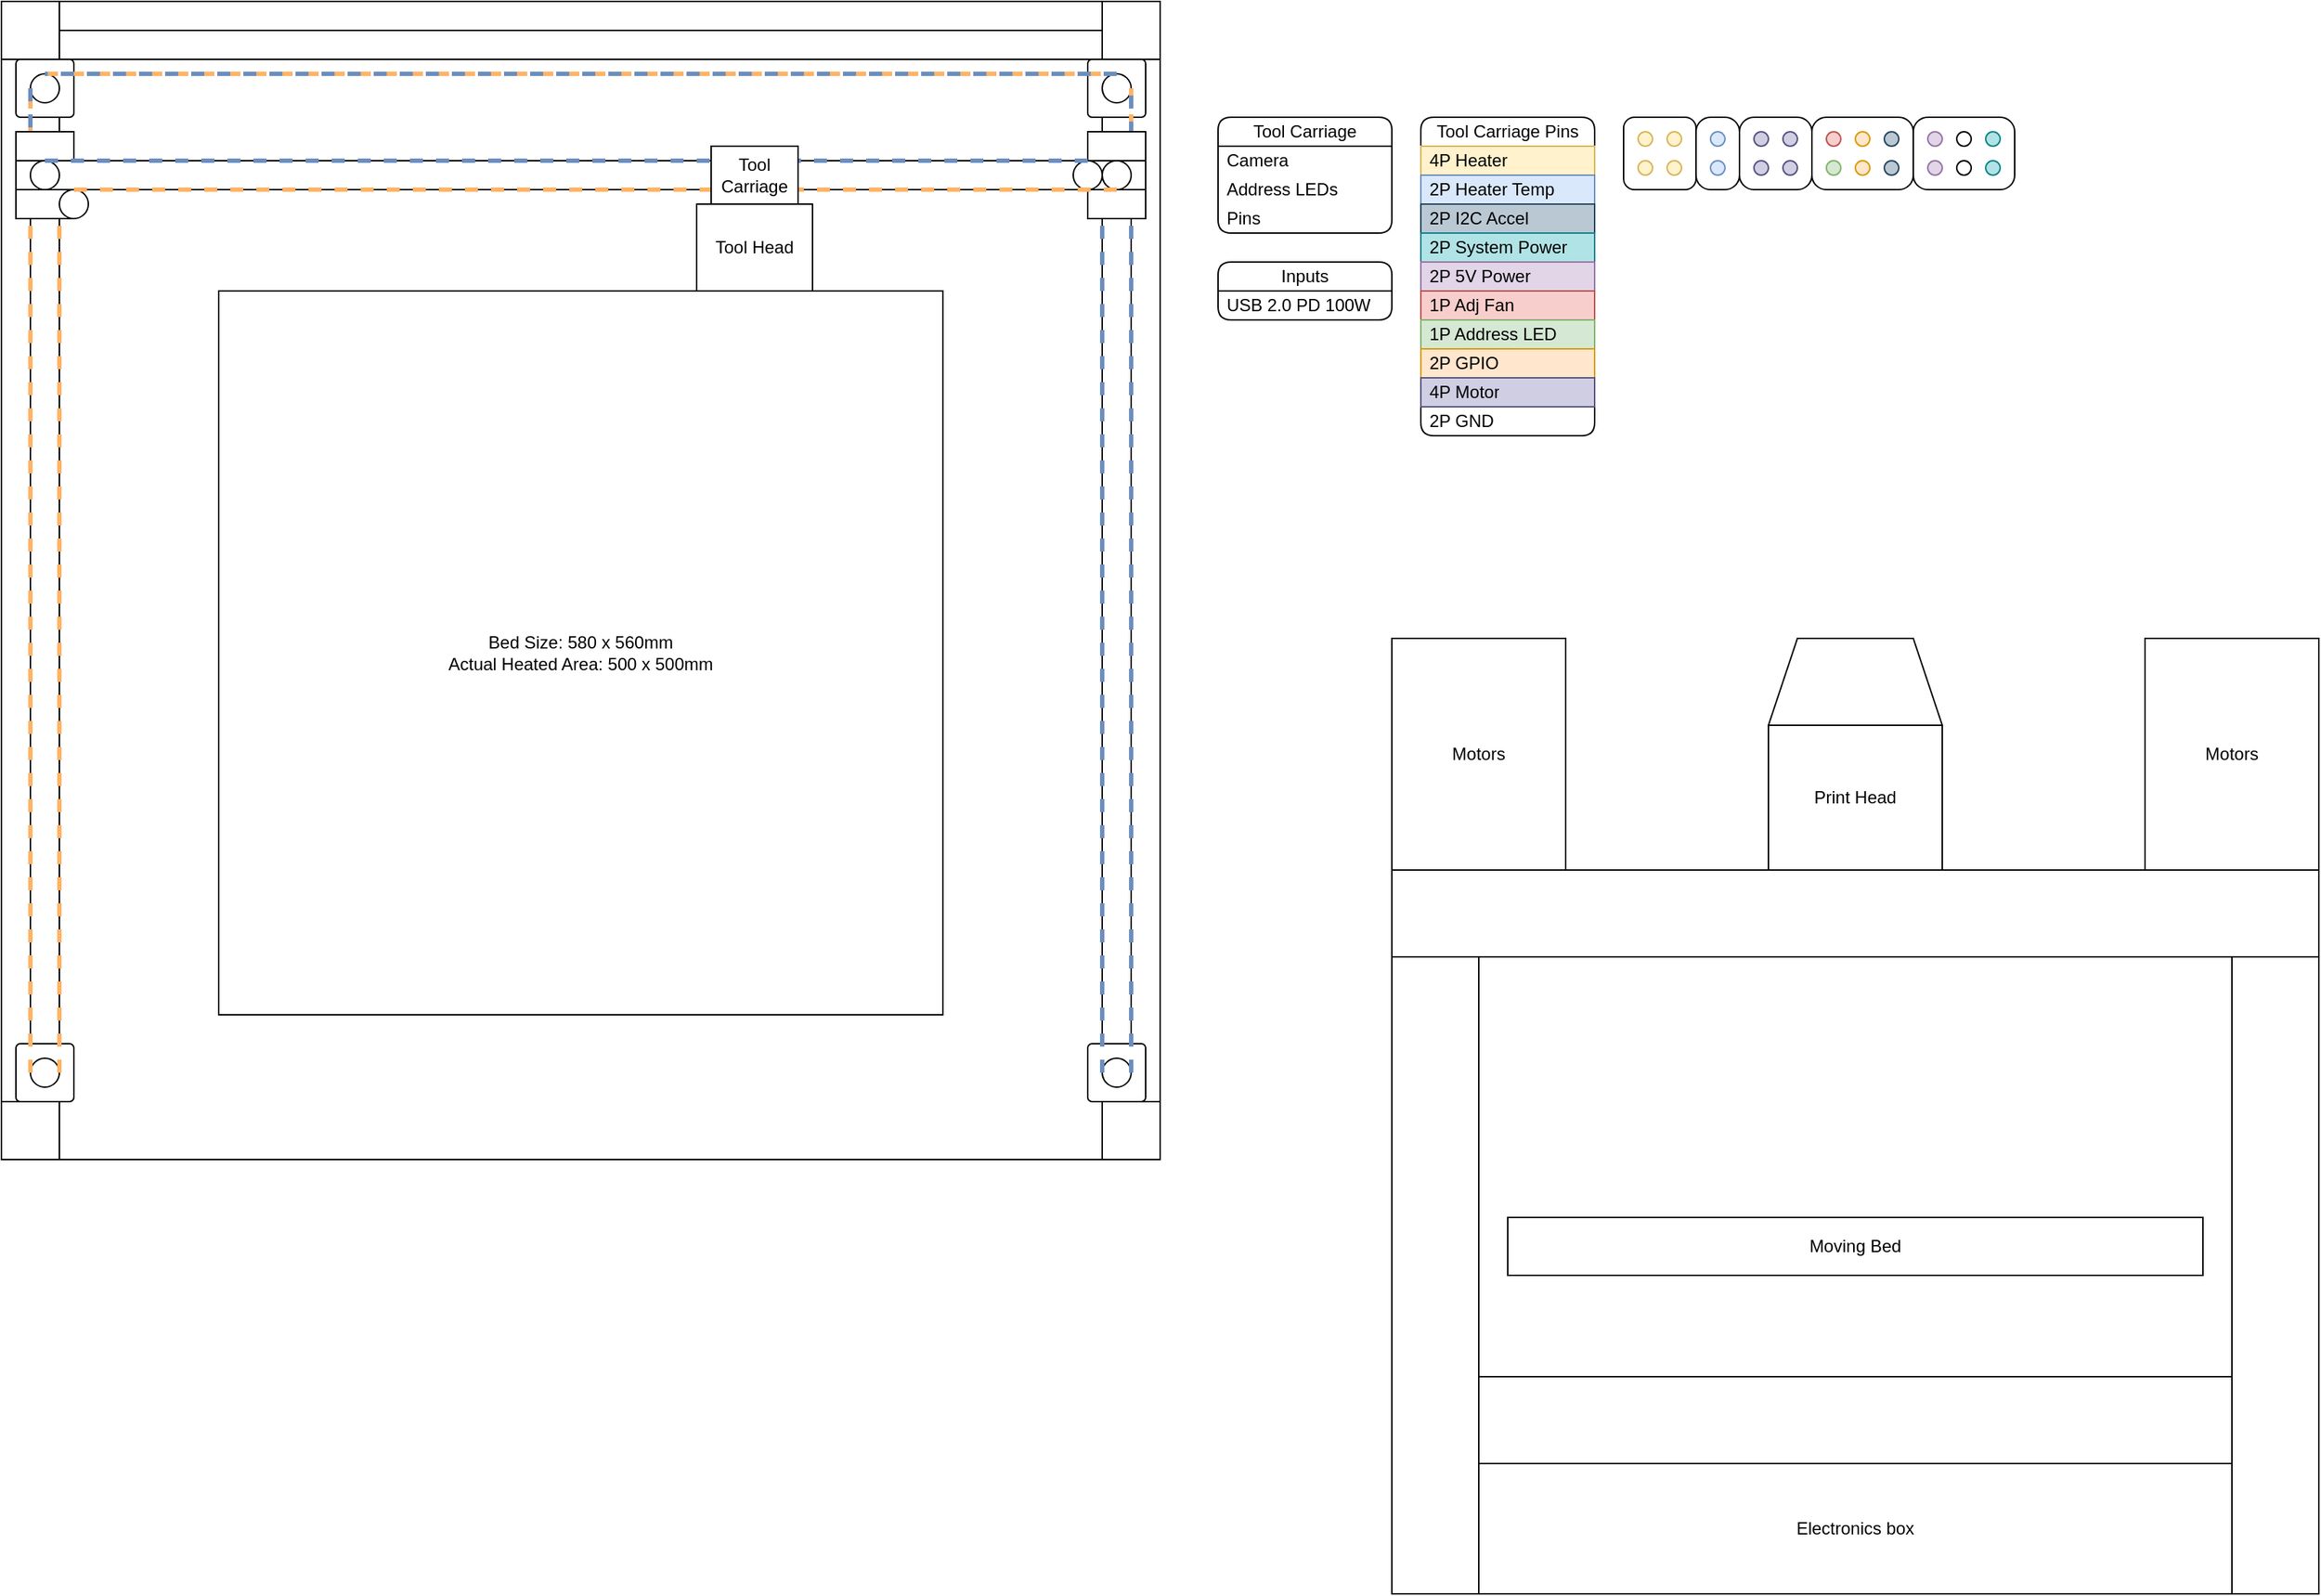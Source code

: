 <mxfile version="26.2.2">
  <diagram name="Page-1" id="1koTbxVyu0m_SG0vViTK">
    <mxGraphModel dx="1428" dy="1009" grid="1" gridSize="10" guides="1" tooltips="1" connect="1" arrows="1" fold="1" page="1" pageScale="1" pageWidth="1800" pageHeight="1200" math="0" shadow="0">
      <root>
        <mxCell id="0" />
        <mxCell id="1" parent="0" />
        <mxCell id="-09GqD7vYZgRkRjQ0-ax-1" value="Tool Carriage" style="swimlane;fontStyle=0;childLayout=stackLayout;horizontal=1;startSize=20;horizontalStack=0;resizeParent=1;resizeParentMax=0;resizeLast=0;collapsible=0;marginBottom=0;whiteSpace=wrap;html=1;rounded=1;container=1;" parent="1" vertex="1">
          <mxGeometry x="880" y="160" width="120" height="80" as="geometry" />
        </mxCell>
        <mxCell id="-09GqD7vYZgRkRjQ0-ax-2" value="Camera" style="text;strokeColor=none;fillColor=none;align=left;verticalAlign=middle;spacingLeft=4;spacingRight=4;overflow=hidden;points=[[0,0.5],[1,0.5]];portConstraint=eastwest;rotatable=0;whiteSpace=wrap;html=1;" parent="-09GqD7vYZgRkRjQ0-ax-1" vertex="1">
          <mxGeometry y="20" width="120" height="20" as="geometry" />
        </mxCell>
        <mxCell id="-09GqD7vYZgRkRjQ0-ax-3" value="Address LEDs" style="text;strokeColor=none;fillColor=none;align=left;verticalAlign=middle;spacingLeft=4;spacingRight=4;overflow=hidden;points=[[0,0.5],[1,0.5]];portConstraint=eastwest;rotatable=0;whiteSpace=wrap;html=1;" parent="-09GqD7vYZgRkRjQ0-ax-1" vertex="1">
          <mxGeometry y="40" width="120" height="20" as="geometry" />
        </mxCell>
        <mxCell id="-09GqD7vYZgRkRjQ0-ax-4" value="Pins" style="text;strokeColor=none;fillColor=none;align=left;verticalAlign=middle;spacingLeft=4;spacingRight=4;overflow=hidden;points=[[0,0.5],[1,0.5]];portConstraint=eastwest;rotatable=0;whiteSpace=wrap;html=1;" parent="-09GqD7vYZgRkRjQ0-ax-1" vertex="1">
          <mxGeometry y="60" width="120" height="20" as="geometry" />
        </mxCell>
        <mxCell id="-09GqD7vYZgRkRjQ0-ax-12" value="Tool Carriage Pins" style="swimlane;fontStyle=0;childLayout=stackLayout;horizontal=1;startSize=20;horizontalStack=0;resizeParent=1;resizeParentMax=0;resizeLast=0;collapsible=0;marginBottom=0;whiteSpace=wrap;html=1;rounded=1;container=1;" parent="1" vertex="1">
          <mxGeometry x="1020" y="160" width="120" height="220" as="geometry" />
        </mxCell>
        <mxCell id="-09GqD7vYZgRkRjQ0-ax-13" value="4P Heater" style="text;strokeColor=#d6b656;fillColor=#fff2cc;align=left;verticalAlign=middle;spacingLeft=4;spacingRight=4;overflow=hidden;points=[[0,0.5],[1,0.5]];portConstraint=eastwest;rotatable=0;whiteSpace=wrap;html=1;" parent="-09GqD7vYZgRkRjQ0-ax-12" vertex="1">
          <mxGeometry y="20" width="120" height="20" as="geometry" />
        </mxCell>
        <mxCell id="-09GqD7vYZgRkRjQ0-ax-14" value="2P Heater Temp" style="text;strokeColor=#6c8ebf;fillColor=#dae8fc;align=left;verticalAlign=middle;spacingLeft=4;spacingRight=4;overflow=hidden;points=[[0,0.5],[1,0.5]];portConstraint=eastwest;rotatable=0;whiteSpace=wrap;html=1;" parent="-09GqD7vYZgRkRjQ0-ax-12" vertex="1">
          <mxGeometry y="40" width="120" height="20" as="geometry" />
        </mxCell>
        <mxCell id="B7QFjlorRXZImNpkXBTe-34" value="2P I2C Accel" style="text;strokeColor=#23445d;fillColor=#bac8d3;align=left;verticalAlign=middle;spacingLeft=4;spacingRight=4;overflow=hidden;points=[[0,0.5],[1,0.5]];portConstraint=eastwest;rotatable=0;whiteSpace=wrap;html=1;" parent="-09GqD7vYZgRkRjQ0-ax-12" vertex="1">
          <mxGeometry y="60" width="120" height="20" as="geometry" />
        </mxCell>
        <mxCell id="-09GqD7vYZgRkRjQ0-ax-15" value="2P System Power" style="text;strokeColor=#0e8088;fillColor=#b0e3e6;align=left;verticalAlign=middle;spacingLeft=4;spacingRight=4;overflow=hidden;points=[[0,0.5],[1,0.5]];portConstraint=eastwest;rotatable=0;whiteSpace=wrap;html=1;" parent="-09GqD7vYZgRkRjQ0-ax-12" vertex="1">
          <mxGeometry y="80" width="120" height="20" as="geometry" />
        </mxCell>
        <mxCell id="-09GqD7vYZgRkRjQ0-ax-20" value="2P 5V Power" style="text;strokeColor=#9673a6;fillColor=#e1d5e7;align=left;verticalAlign=middle;spacingLeft=4;spacingRight=4;overflow=hidden;points=[[0,0.5],[1,0.5]];portConstraint=eastwest;rotatable=0;whiteSpace=wrap;html=1;" parent="-09GqD7vYZgRkRjQ0-ax-12" vertex="1">
          <mxGeometry y="100" width="120" height="20" as="geometry" />
        </mxCell>
        <mxCell id="-09GqD7vYZgRkRjQ0-ax-19" value="1P Adj Fan" style="text;strokeColor=#b85450;fillColor=#f8cecc;align=left;verticalAlign=middle;spacingLeft=4;spacingRight=4;overflow=hidden;points=[[0,0.5],[1,0.5]];portConstraint=eastwest;rotatable=0;whiteSpace=wrap;html=1;" parent="-09GqD7vYZgRkRjQ0-ax-12" vertex="1">
          <mxGeometry y="120" width="120" height="20" as="geometry" />
        </mxCell>
        <mxCell id="-09GqD7vYZgRkRjQ0-ax-21" value="1P Address LED" style="text;strokeColor=#82b366;fillColor=#d5e8d4;align=left;verticalAlign=middle;spacingLeft=4;spacingRight=4;overflow=hidden;points=[[0,0.5],[1,0.5]];portConstraint=eastwest;rotatable=0;whiteSpace=wrap;html=1;" parent="-09GqD7vYZgRkRjQ0-ax-12" vertex="1">
          <mxGeometry y="140" width="120" height="20" as="geometry" />
        </mxCell>
        <mxCell id="-09GqD7vYZgRkRjQ0-ax-18" value="2P GPIO" style="text;strokeColor=#d79b00;fillColor=#ffe6cc;align=left;verticalAlign=middle;spacingLeft=4;spacingRight=4;overflow=hidden;points=[[0,0.5],[1,0.5]];portConstraint=eastwest;rotatable=0;whiteSpace=wrap;html=1;" parent="-09GqD7vYZgRkRjQ0-ax-12" vertex="1">
          <mxGeometry y="160" width="120" height="20" as="geometry" />
        </mxCell>
        <mxCell id="B7QFjlorRXZImNpkXBTe-50" value="4P Motor" style="text;strokeColor=#56517e;fillColor=#d0cee2;align=left;verticalAlign=middle;spacingLeft=4;spacingRight=4;overflow=hidden;points=[[0,0.5],[1,0.5]];portConstraint=eastwest;rotatable=0;whiteSpace=wrap;html=1;" parent="-09GqD7vYZgRkRjQ0-ax-12" vertex="1">
          <mxGeometry y="180" width="120" height="20" as="geometry" />
        </mxCell>
        <mxCell id="B7QFjlorRXZImNpkXBTe-44" value="2P GND" style="text;align=left;verticalAlign=middle;spacingLeft=4;spacingRight=4;overflow=hidden;points=[[0,0.5],[1,0.5]];portConstraint=eastwest;rotatable=0;whiteSpace=wrap;html=1;" parent="-09GqD7vYZgRkRjQ0-ax-12" vertex="1">
          <mxGeometry y="200" width="120" height="20" as="geometry" />
        </mxCell>
        <mxCell id="-09GqD7vYZgRkRjQ0-ax-25" value="Inputs" style="swimlane;fontStyle=0;childLayout=stackLayout;horizontal=1;startSize=20;horizontalStack=0;resizeParent=1;resizeParentMax=0;resizeLast=0;collapsible=0;marginBottom=0;whiteSpace=wrap;html=1;rounded=1;container=1;" parent="1" vertex="1">
          <mxGeometry x="880" y="260" width="120" height="40" as="geometry" />
        </mxCell>
        <mxCell id="-09GqD7vYZgRkRjQ0-ax-26" value="USB 2.0 PD 100W" style="text;strokeColor=none;fillColor=none;align=left;verticalAlign=middle;spacingLeft=4;spacingRight=4;overflow=hidden;points=[[0,0.5],[1,0.5]];portConstraint=eastwest;rotatable=0;whiteSpace=wrap;html=1;" parent="-09GqD7vYZgRkRjQ0-ax-25" vertex="1">
          <mxGeometry y="20" width="120" height="20" as="geometry" />
        </mxCell>
        <mxCell id="B7QFjlorRXZImNpkXBTe-55" value="" style="rounded=1;whiteSpace=wrap;html=1;fontFamily=Helvetica;fontSize=11;fontColor=default;labelBackgroundColor=default;absoluteArcSize=1;container=1;dropTarget=1;collapsible=0;recursiveResize=0;" parent="1" vertex="1">
          <mxGeometry x="1240" y="160" width="50" height="50" as="geometry" />
        </mxCell>
        <mxCell id="B7QFjlorRXZImNpkXBTe-51" value="" style="ellipse;whiteSpace=wrap;html=1;aspect=fixed;fillColor=#d0cee2;strokeColor=#56517e;" parent="B7QFjlorRXZImNpkXBTe-55" vertex="1">
          <mxGeometry x="30" y="10" width="10" height="10" as="geometry" />
        </mxCell>
        <mxCell id="B7QFjlorRXZImNpkXBTe-52" value="" style="ellipse;whiteSpace=wrap;html=1;aspect=fixed;fillColor=#d0cee2;strokeColor=#56517e;" parent="B7QFjlorRXZImNpkXBTe-55" vertex="1">
          <mxGeometry x="30" y="30" width="10" height="10" as="geometry" />
        </mxCell>
        <mxCell id="B7QFjlorRXZImNpkXBTe-53" value="" style="ellipse;whiteSpace=wrap;html=1;aspect=fixed;fillColor=#d0cee2;strokeColor=#56517e;" parent="B7QFjlorRXZImNpkXBTe-55" vertex="1">
          <mxGeometry x="10" y="10" width="10" height="10" as="geometry" />
        </mxCell>
        <mxCell id="B7QFjlorRXZImNpkXBTe-54" value="" style="ellipse;whiteSpace=wrap;html=1;aspect=fixed;fillColor=#d0cee2;strokeColor=#56517e;" parent="B7QFjlorRXZImNpkXBTe-55" vertex="1">
          <mxGeometry x="10" y="30" width="10" height="10" as="geometry" />
        </mxCell>
        <mxCell id="B7QFjlorRXZImNpkXBTe-56" value="" style="rounded=1;whiteSpace=wrap;html=1;" parent="1" vertex="1">
          <mxGeometry x="1160" y="160" width="50" height="50" as="geometry" />
        </mxCell>
        <mxCell id="B7QFjlorRXZImNpkXBTe-40" value="" style="ellipse;whiteSpace=wrap;html=1;aspect=fixed;fillColor=#fff2cc;strokeColor=#d6b656;" parent="1" vertex="1">
          <mxGeometry x="1190" y="170" width="10" height="10" as="geometry" />
        </mxCell>
        <mxCell id="B7QFjlorRXZImNpkXBTe-41" value="" style="ellipse;whiteSpace=wrap;html=1;aspect=fixed;fillColor=#fff2cc;strokeColor=#d6b656;" parent="1" vertex="1">
          <mxGeometry x="1190" y="190" width="10" height="10" as="geometry" />
        </mxCell>
        <mxCell id="B7QFjlorRXZImNpkXBTe-42" value="" style="ellipse;whiteSpace=wrap;html=1;aspect=fixed;fillColor=#fff2cc;strokeColor=#d6b656;" parent="1" vertex="1">
          <mxGeometry x="1170" y="170" width="10" height="10" as="geometry" />
        </mxCell>
        <mxCell id="B7QFjlorRXZImNpkXBTe-43" value="" style="ellipse;whiteSpace=wrap;html=1;aspect=fixed;fillColor=#fff2cc;strokeColor=#d6b656;" parent="1" vertex="1">
          <mxGeometry x="1170" y="190" width="10" height="10" as="geometry" />
        </mxCell>
        <mxCell id="B7QFjlorRXZImNpkXBTe-57" value="" style="rounded=1;whiteSpace=wrap;html=1;fontFamily=Helvetica;fontSize=11;fontColor=default;labelBackgroundColor=default;absoluteArcSize=1;container=1;dropTarget=1;collapsible=0;recursiveResize=0;" parent="1" vertex="1">
          <mxGeometry x="1210" y="160" width="30" height="50" as="geometry" />
        </mxCell>
        <mxCell id="B7QFjlorRXZImNpkXBTe-22" value="" style="ellipse;whiteSpace=wrap;html=1;aspect=fixed;fillColor=#dae8fc;strokeColor=#6c8ebf;" parent="B7QFjlorRXZImNpkXBTe-57" vertex="1">
          <mxGeometry x="10" y="10" width="10" height="10" as="geometry" />
        </mxCell>
        <mxCell id="B7QFjlorRXZImNpkXBTe-46" value="" style="ellipse;whiteSpace=wrap;html=1;aspect=fixed;fillColor=#dae8fc;strokeColor=#6c8ebf;" parent="B7QFjlorRXZImNpkXBTe-57" vertex="1">
          <mxGeometry x="10" y="30" width="10" height="10" as="geometry" />
        </mxCell>
        <mxCell id="B7QFjlorRXZImNpkXBTe-58" value="" style="rounded=1;whiteSpace=wrap;html=1;fontFamily=Helvetica;fontSize=11;fontColor=default;labelBackgroundColor=default;absoluteArcSize=1;container=1;dropTarget=1;collapsible=0;recursiveResize=0;" parent="1" vertex="1">
          <mxGeometry x="1290" y="160" width="70" height="50" as="geometry" />
        </mxCell>
        <mxCell id="B7QFjlorRXZImNpkXBTe-59" value="" style="ellipse;whiteSpace=wrap;html=1;aspect=fixed;fillColor=#ffe6cc;strokeColor=#d79b00;" parent="B7QFjlorRXZImNpkXBTe-58" vertex="1">
          <mxGeometry x="30" y="10" width="10" height="10" as="geometry" />
        </mxCell>
        <mxCell id="B7QFjlorRXZImNpkXBTe-60" value="" style="ellipse;whiteSpace=wrap;html=1;aspect=fixed;fillColor=#ffe6cc;strokeColor=#d79b00;" parent="B7QFjlorRXZImNpkXBTe-58" vertex="1">
          <mxGeometry x="30" y="30" width="10" height="10" as="geometry" />
        </mxCell>
        <mxCell id="B7QFjlorRXZImNpkXBTe-61" value="" style="ellipse;whiteSpace=wrap;html=1;aspect=fixed;fillColor=#f8cecc;strokeColor=#b85450;" parent="B7QFjlorRXZImNpkXBTe-58" vertex="1">
          <mxGeometry x="10" y="10" width="10" height="10" as="geometry" />
        </mxCell>
        <mxCell id="B7QFjlorRXZImNpkXBTe-62" value="" style="ellipse;whiteSpace=wrap;html=1;aspect=fixed;fillColor=#d5e8d4;strokeColor=#82b366;" parent="B7QFjlorRXZImNpkXBTe-58" vertex="1">
          <mxGeometry x="10" y="30" width="10" height="10" as="geometry" />
        </mxCell>
        <mxCell id="B7QFjlorRXZImNpkXBTe-63" value="" style="ellipse;whiteSpace=wrap;html=1;aspect=fixed;fillColor=#bac8d3;strokeColor=#23445d;" parent="B7QFjlorRXZImNpkXBTe-58" vertex="1">
          <mxGeometry x="50" y="10" width="10" height="10" as="geometry" />
        </mxCell>
        <mxCell id="B7QFjlorRXZImNpkXBTe-64" value="" style="ellipse;whiteSpace=wrap;html=1;aspect=fixed;fillColor=#bac8d3;strokeColor=#23445d;" parent="B7QFjlorRXZImNpkXBTe-58" vertex="1">
          <mxGeometry x="50" y="30" width="10" height="10" as="geometry" />
        </mxCell>
        <mxCell id="B7QFjlorRXZImNpkXBTe-70" value="" style="rounded=1;whiteSpace=wrap;html=1;fontFamily=Helvetica;fontSize=11;fontColor=default;labelBackgroundColor=default;absoluteArcSize=1;container=1;dropTarget=1;collapsible=0;recursiveResize=0;" parent="1" vertex="1">
          <mxGeometry x="1360" y="160" width="70" height="50" as="geometry" />
        </mxCell>
        <mxCell id="B7QFjlorRXZImNpkXBTe-71" value="" style="ellipse;whiteSpace=wrap;html=1;aspect=fixed;" parent="B7QFjlorRXZImNpkXBTe-70" vertex="1">
          <mxGeometry x="30" y="10" width="10" height="10" as="geometry" />
        </mxCell>
        <mxCell id="B7QFjlorRXZImNpkXBTe-72" value="" style="ellipse;whiteSpace=wrap;html=1;aspect=fixed;" parent="B7QFjlorRXZImNpkXBTe-70" vertex="1">
          <mxGeometry x="30" y="30" width="10" height="10" as="geometry" />
        </mxCell>
        <mxCell id="B7QFjlorRXZImNpkXBTe-73" value="" style="ellipse;whiteSpace=wrap;html=1;aspect=fixed;fillColor=#e1d5e7;strokeColor=#9673a6;" parent="B7QFjlorRXZImNpkXBTe-70" vertex="1">
          <mxGeometry x="10" y="10" width="10" height="10" as="geometry" />
        </mxCell>
        <mxCell id="B7QFjlorRXZImNpkXBTe-74" value="" style="ellipse;whiteSpace=wrap;html=1;aspect=fixed;fillColor=#e1d5e7;strokeColor=#9673a6;" parent="B7QFjlorRXZImNpkXBTe-70" vertex="1">
          <mxGeometry x="10" y="30" width="10" height="10" as="geometry" />
        </mxCell>
        <mxCell id="B7QFjlorRXZImNpkXBTe-75" value="" style="ellipse;whiteSpace=wrap;html=1;aspect=fixed;fillColor=#b0e3e6;strokeColor=#0e8088;" parent="B7QFjlorRXZImNpkXBTe-70" vertex="1">
          <mxGeometry x="50" y="10" width="10" height="10" as="geometry" />
        </mxCell>
        <mxCell id="B7QFjlorRXZImNpkXBTe-76" value="" style="ellipse;whiteSpace=wrap;html=1;aspect=fixed;fillColor=#b0e3e6;strokeColor=#0e8088;" parent="B7QFjlorRXZImNpkXBTe-70" vertex="1">
          <mxGeometry x="50" y="30" width="10" height="10" as="geometry" />
        </mxCell>
        <mxCell id="UdTMku777LsirgwFu7B1-1" value="Motors" style="rounded=0;whiteSpace=wrap;html=1;" parent="1" vertex="1">
          <mxGeometry x="1000" y="520" width="120" height="160" as="geometry" />
        </mxCell>
        <mxCell id="UdTMku777LsirgwFu7B1-2" value="Motors" style="rounded=0;whiteSpace=wrap;html=1;" parent="1" vertex="1">
          <mxGeometry x="1520" y="520" width="120" height="160" as="geometry" />
        </mxCell>
        <mxCell id="UdTMku777LsirgwFu7B1-3" value="" style="rounded=0;whiteSpace=wrap;html=1;" parent="1" vertex="1">
          <mxGeometry x="1000" y="680" width="640" height="60" as="geometry" />
        </mxCell>
        <mxCell id="UdTMku777LsirgwFu7B1-4" value="Print Head" style="rounded=0;whiteSpace=wrap;html=1;" parent="1" vertex="1">
          <mxGeometry x="1260" y="580" width="120" height="100" as="geometry" />
        </mxCell>
        <mxCell id="UdTMku777LsirgwFu7B1-6" value="" style="shape=trapezoid;perimeter=trapezoidPerimeter;whiteSpace=wrap;html=1;fixedSize=1;" parent="1" vertex="1">
          <mxGeometry x="1260" y="520" width="120" height="60" as="geometry" />
        </mxCell>
        <mxCell id="UdTMku777LsirgwFu7B1-7" value="" style="rounded=0;whiteSpace=wrap;html=1;" parent="1" vertex="1">
          <mxGeometry x="1000" y="740" width="60" height="440" as="geometry" />
        </mxCell>
        <mxCell id="UdTMku777LsirgwFu7B1-8" value="" style="rounded=0;whiteSpace=wrap;html=1;" parent="1" vertex="1">
          <mxGeometry x="1580" y="740" width="60" height="440" as="geometry" />
        </mxCell>
        <mxCell id="UdTMku777LsirgwFu7B1-9" value="" style="rounded=0;whiteSpace=wrap;html=1;" parent="1" vertex="1">
          <mxGeometry x="1060" y="1030" width="520" height="60" as="geometry" />
        </mxCell>
        <mxCell id="UdTMku777LsirgwFu7B1-10" value="Electronics box" style="rounded=0;whiteSpace=wrap;html=1;" parent="1" vertex="1">
          <mxGeometry x="1060" y="1090" width="520" height="90" as="geometry" />
        </mxCell>
        <mxCell id="UdTMku777LsirgwFu7B1-11" value="Moving Bed" style="rounded=0;whiteSpace=wrap;html=1;" parent="1" vertex="1">
          <mxGeometry x="1080" y="920" width="480" height="40" as="geometry" />
        </mxCell>
        <mxCell id="tqBjogt0iOUtp1MA-j1x-54" value="" style="rounded=0;whiteSpace=wrap;html=1;fontFamily=Helvetica;fontSize=11;fontColor=default;labelBackgroundColor=default;absoluteArcSize=1;container=1;dropTarget=1;collapsible=0;recursiveResize=0;" parent="1" vertex="1">
          <mxGeometry x="40" y="80" width="800" height="800" as="geometry" />
        </mxCell>
        <mxCell id="tqBjogt0iOUtp1MA-j1x-2" value="" style="rounded=0;whiteSpace=wrap;html=1;" parent="tqBjogt0iOUtp1MA-j1x-54" vertex="1">
          <mxGeometry width="40" height="40" as="geometry" />
        </mxCell>
        <mxCell id="tqBjogt0iOUtp1MA-j1x-3" value="" style="rounded=0;whiteSpace=wrap;html=1;" parent="tqBjogt0iOUtp1MA-j1x-54" vertex="1">
          <mxGeometry x="760" width="40" height="40" as="geometry" />
        </mxCell>
        <mxCell id="tqBjogt0iOUtp1MA-j1x-4" value="" style="rounded=0;whiteSpace=wrap;html=1;" parent="tqBjogt0iOUtp1MA-j1x-54" vertex="1">
          <mxGeometry x="760" y="760" width="40" height="40" as="geometry" />
        </mxCell>
        <mxCell id="tqBjogt0iOUtp1MA-j1x-5" value="" style="rounded=0;whiteSpace=wrap;html=1;" parent="tqBjogt0iOUtp1MA-j1x-54" vertex="1">
          <mxGeometry y="760" width="40" height="40" as="geometry" />
        </mxCell>
        <mxCell id="tqBjogt0iOUtp1MA-j1x-6" value="" style="rounded=0;whiteSpace=wrap;html=1;" parent="tqBjogt0iOUtp1MA-j1x-54" vertex="1">
          <mxGeometry x="20" y="40" width="20" height="720" as="geometry" />
        </mxCell>
        <mxCell id="tqBjogt0iOUtp1MA-j1x-7" value="" style="rounded=0;whiteSpace=wrap;html=1;" parent="tqBjogt0iOUtp1MA-j1x-54" vertex="1">
          <mxGeometry x="760" y="40" width="20" height="720" as="geometry" />
        </mxCell>
        <mxCell id="tqBjogt0iOUtp1MA-j1x-8" value="" style="rounded=0;whiteSpace=wrap;html=1;" parent="tqBjogt0iOUtp1MA-j1x-54" vertex="1">
          <mxGeometry x="40" y="20" width="720" height="20" as="geometry" />
        </mxCell>
        <mxCell id="tqBjogt0iOUtp1MA-j1x-20" value="" style="rounded=1;whiteSpace=wrap;html=1;fontFamily=Helvetica;fontSize=11;fontColor=default;labelBackgroundColor=default;absoluteArcSize=1;container=1;dropTarget=1;collapsible=0;recursiveResize=0;arcSize=6;" parent="tqBjogt0iOUtp1MA-j1x-54" vertex="1">
          <mxGeometry x="10" y="40" width="40" height="40" as="geometry" />
        </mxCell>
        <mxCell id="tqBjogt0iOUtp1MA-j1x-24" value="" style="ellipse;whiteSpace=wrap;html=1;aspect=fixed;" parent="tqBjogt0iOUtp1MA-j1x-20" vertex="1">
          <mxGeometry x="10" y="10" width="20" height="20" as="geometry" />
        </mxCell>
        <mxCell id="tqBjogt0iOUtp1MA-j1x-25" value="" style="rounded=1;whiteSpace=wrap;html=1;fontFamily=Helvetica;fontSize=11;fontColor=default;labelBackgroundColor=default;absoluteArcSize=1;container=1;dropTarget=1;collapsible=0;recursiveResize=0;arcSize=6;" parent="tqBjogt0iOUtp1MA-j1x-54" vertex="1">
          <mxGeometry x="10" y="720" width="40" height="40" as="geometry" />
        </mxCell>
        <mxCell id="tqBjogt0iOUtp1MA-j1x-26" value="" style="ellipse;whiteSpace=wrap;html=1;aspect=fixed;" parent="tqBjogt0iOUtp1MA-j1x-25" vertex="1">
          <mxGeometry x="10" y="10" width="20" height="20" as="geometry" />
        </mxCell>
        <mxCell id="tqBjogt0iOUtp1MA-j1x-27" value="" style="rounded=1;whiteSpace=wrap;html=1;fontFamily=Helvetica;fontSize=11;fontColor=default;labelBackgroundColor=default;absoluteArcSize=1;container=1;dropTarget=1;collapsible=0;recursiveResize=0;arcSize=6;" parent="tqBjogt0iOUtp1MA-j1x-54" vertex="1">
          <mxGeometry x="750" y="720" width="40" height="40" as="geometry" />
        </mxCell>
        <mxCell id="tqBjogt0iOUtp1MA-j1x-28" value="" style="ellipse;whiteSpace=wrap;html=1;aspect=fixed;" parent="tqBjogt0iOUtp1MA-j1x-27" vertex="1">
          <mxGeometry x="10" y="10" width="20" height="20" as="geometry" />
        </mxCell>
        <mxCell id="tqBjogt0iOUtp1MA-j1x-29" value="" style="rounded=1;whiteSpace=wrap;html=1;fontFamily=Helvetica;fontSize=11;fontColor=default;labelBackgroundColor=default;absoluteArcSize=1;container=1;dropTarget=1;collapsible=0;recursiveResize=0;arcSize=6;" parent="tqBjogt0iOUtp1MA-j1x-54" vertex="1">
          <mxGeometry x="750" y="40" width="40" height="40" as="geometry" />
        </mxCell>
        <mxCell id="tqBjogt0iOUtp1MA-j1x-30" value="" style="ellipse;whiteSpace=wrap;html=1;aspect=fixed;" parent="tqBjogt0iOUtp1MA-j1x-29" vertex="1">
          <mxGeometry x="10" y="10" width="20" height="20" as="geometry" />
        </mxCell>
        <mxCell id="tqBjogt0iOUtp1MA-j1x-31" style="rounded=0;orthogonalLoop=1;jettySize=auto;html=1;exitX=0;exitY=0.5;exitDx=0;exitDy=0;entryX=0;entryY=0.5;entryDx=0;entryDy=0;endArrow=none;startFill=0;strokeWidth=3;strokeColor=#FFB366;dashed=1;" parent="tqBjogt0iOUtp1MA-j1x-54" source="tqBjogt0iOUtp1MA-j1x-26" target="tqBjogt0iOUtp1MA-j1x-24" edge="1">
          <mxGeometry relative="1" as="geometry" />
        </mxCell>
        <mxCell id="tqBjogt0iOUtp1MA-j1x-35" style="edgeStyle=none;shape=connector;rounded=0;orthogonalLoop=1;jettySize=auto;html=1;exitX=1;exitY=0.5;exitDx=0;exitDy=0;entryX=0;entryY=0.5;entryDx=0;entryDy=0;strokeColor=#FFB366;strokeWidth=3;align=center;verticalAlign=middle;fontFamily=Helvetica;fontSize=11;fontColor=default;labelBackgroundColor=default;startFill=0;endArrow=none;dashed=1;" parent="tqBjogt0iOUtp1MA-j1x-54" source="tqBjogt0iOUtp1MA-j1x-26" target="tqBjogt0iOUtp1MA-j1x-17" edge="1">
          <mxGeometry relative="1" as="geometry" />
        </mxCell>
        <mxCell id="tqBjogt0iOUtp1MA-j1x-43" style="edgeStyle=none;shape=connector;rounded=0;orthogonalLoop=1;jettySize=auto;html=1;exitX=0.5;exitY=0;exitDx=0;exitDy=0;entryX=0.5;entryY=0;entryDx=0;entryDy=0;dashed=1;strokeColor=#FFB366;strokeWidth=3;align=center;verticalAlign=middle;fontFamily=Helvetica;fontSize=11;fontColor=default;labelBackgroundColor=default;startFill=0;endArrow=none;" parent="tqBjogt0iOUtp1MA-j1x-54" source="tqBjogt0iOUtp1MA-j1x-24" target="tqBjogt0iOUtp1MA-j1x-30" edge="1">
          <mxGeometry relative="1" as="geometry" />
        </mxCell>
        <mxCell id="tqBjogt0iOUtp1MA-j1x-44" style="edgeStyle=none;shape=connector;rounded=0;orthogonalLoop=1;jettySize=auto;html=1;exitX=1;exitY=0.5;exitDx=0;exitDy=0;dashed=1;strokeColor=#FFB366;strokeWidth=3;align=center;verticalAlign=middle;fontFamily=Helvetica;fontSize=11;fontColor=default;labelBackgroundColor=default;startFill=0;endArrow=none;entryX=1;entryY=0.5;entryDx=0;entryDy=0;" parent="tqBjogt0iOUtp1MA-j1x-54" source="tqBjogt0iOUtp1MA-j1x-30" target="tqBjogt0iOUtp1MA-j1x-19" edge="1">
          <mxGeometry relative="1" as="geometry">
            <mxPoint x="900" y="290" as="targetPoint" />
          </mxGeometry>
        </mxCell>
        <mxCell id="tqBjogt0iOUtp1MA-j1x-47" style="edgeStyle=none;shape=connector;rounded=0;orthogonalLoop=1;jettySize=auto;html=1;exitX=0;exitY=0.5;exitDx=0;exitDy=0;entryX=1;entryY=0.5;entryDx=0;entryDy=0;dashed=1;strokeColor=#6c8ebf;strokeWidth=3;align=center;verticalAlign=middle;fontFamily=Helvetica;fontSize=11;fontColor=default;labelBackgroundColor=default;startFill=0;endArrow=none;fillColor=#dae8fc;" parent="tqBjogt0iOUtp1MA-j1x-54" source="tqBjogt0iOUtp1MA-j1x-28" target="tqBjogt0iOUtp1MA-j1x-18" edge="1">
          <mxGeometry relative="1" as="geometry" />
        </mxCell>
        <mxCell id="tqBjogt0iOUtp1MA-j1x-49" style="edgeStyle=none;shape=connector;rounded=0;orthogonalLoop=1;jettySize=auto;html=1;exitX=1;exitY=0.5;exitDx=0;exitDy=0;entryX=1;entryY=0.5;entryDx=0;entryDy=0;dashed=1;strokeColor=#6c8ebf;strokeWidth=3;align=center;verticalAlign=middle;fontFamily=Helvetica;fontSize=11;fontColor=default;labelBackgroundColor=default;startFill=0;endArrow=none;fillColor=#dae8fc;" parent="tqBjogt0iOUtp1MA-j1x-54" source="tqBjogt0iOUtp1MA-j1x-28" target="tqBjogt0iOUtp1MA-j1x-30" edge="1">
          <mxGeometry relative="1" as="geometry" />
        </mxCell>
        <mxCell id="tqBjogt0iOUtp1MA-j1x-50" style="edgeStyle=none;shape=connector;rounded=0;orthogonalLoop=1;jettySize=auto;html=1;exitX=0.5;exitY=0;exitDx=0;exitDy=0;entryX=0.5;entryY=0;entryDx=0;entryDy=0;dashed=1;strokeColor=#6c8ebf;strokeWidth=3;align=center;verticalAlign=middle;fontFamily=Helvetica;fontSize=11;fontColor=default;labelBackgroundColor=default;startFill=0;endArrow=none;fillColor=#dae8fc;" parent="tqBjogt0iOUtp1MA-j1x-54" source="tqBjogt0iOUtp1MA-j1x-30" target="tqBjogt0iOUtp1MA-j1x-24" edge="1">
          <mxGeometry relative="1" as="geometry" />
        </mxCell>
        <mxCell id="tqBjogt0iOUtp1MA-j1x-51" style="edgeStyle=none;shape=connector;rounded=0;orthogonalLoop=1;jettySize=auto;html=1;exitX=0;exitY=0.5;exitDx=0;exitDy=0;dashed=1;strokeColor=#6c8ebf;strokeWidth=3;align=center;verticalAlign=middle;fontFamily=Helvetica;fontSize=11;fontColor=default;labelBackgroundColor=default;startFill=0;endArrow=none;fillColor=#dae8fc;entryX=0;entryY=0.5;entryDx=0;entryDy=0;" parent="tqBjogt0iOUtp1MA-j1x-54" source="tqBjogt0iOUtp1MA-j1x-24" target="tqBjogt0iOUtp1MA-j1x-16" edge="1">
          <mxGeometry relative="1" as="geometry">
            <mxPoint x="-20" y="350" as="targetPoint" />
          </mxGeometry>
        </mxCell>
        <mxCell id="tqBjogt0iOUtp1MA-j1x-53" value="" style="group;recursiveResize=0;" parent="tqBjogt0iOUtp1MA-j1x-54" vertex="1" connectable="0">
          <mxGeometry x="10" y="90" width="780" height="110" as="geometry" />
        </mxCell>
        <mxCell id="tqBjogt0iOUtp1MA-j1x-9" value="" style="rounded=0;whiteSpace=wrap;html=1;" parent="tqBjogt0iOUtp1MA-j1x-53" vertex="1">
          <mxGeometry width="40" height="60" as="geometry" />
        </mxCell>
        <mxCell id="tqBjogt0iOUtp1MA-j1x-11" value="" style="rounded=0;whiteSpace=wrap;html=1;" parent="tqBjogt0iOUtp1MA-j1x-53" vertex="1">
          <mxGeometry x="740" width="40" height="60" as="geometry" />
        </mxCell>
        <mxCell id="tqBjogt0iOUtp1MA-j1x-12" value="" style="rounded=0;whiteSpace=wrap;html=1;" parent="tqBjogt0iOUtp1MA-j1x-53" vertex="1">
          <mxGeometry y="20" width="780" height="20" as="geometry" />
        </mxCell>
        <mxCell id="tqBjogt0iOUtp1MA-j1x-16" value="" style="ellipse;whiteSpace=wrap;html=1;aspect=fixed;" parent="tqBjogt0iOUtp1MA-j1x-53" vertex="1">
          <mxGeometry x="10" y="20" width="20" height="20" as="geometry" />
        </mxCell>
        <mxCell id="tqBjogt0iOUtp1MA-j1x-17" value="" style="ellipse;whiteSpace=wrap;html=1;aspect=fixed;" parent="tqBjogt0iOUtp1MA-j1x-53" vertex="1">
          <mxGeometry x="30" y="40" width="20" height="20" as="geometry" />
        </mxCell>
        <mxCell id="tqBjogt0iOUtp1MA-j1x-18" value="" style="ellipse;whiteSpace=wrap;html=1;aspect=fixed;" parent="tqBjogt0iOUtp1MA-j1x-53" vertex="1">
          <mxGeometry x="730" y="20" width="20" height="20" as="geometry" />
        </mxCell>
        <mxCell id="tqBjogt0iOUtp1MA-j1x-19" value="" style="ellipse;whiteSpace=wrap;html=1;aspect=fixed;" parent="tqBjogt0iOUtp1MA-j1x-53" vertex="1">
          <mxGeometry x="750" y="20" width="20" height="20" as="geometry" />
        </mxCell>
        <mxCell id="tqBjogt0iOUtp1MA-j1x-45" style="edgeStyle=none;shape=connector;rounded=0;orthogonalLoop=1;jettySize=auto;html=1;exitX=0.5;exitY=1;exitDx=0;exitDy=0;entryX=1;entryY=0.75;entryDx=0;entryDy=0;dashed=1;strokeColor=#FFB366;strokeWidth=3;align=center;verticalAlign=middle;fontFamily=Helvetica;fontSize=11;fontColor=default;labelBackgroundColor=default;startFill=0;endArrow=none;" parent="tqBjogt0iOUtp1MA-j1x-53" source="tqBjogt0iOUtp1MA-j1x-19" target="tqBjogt0iOUtp1MA-j1x-14" edge="1">
          <mxGeometry relative="1" as="geometry" />
        </mxCell>
        <mxCell id="tqBjogt0iOUtp1MA-j1x-48" style="edgeStyle=none;shape=connector;rounded=0;orthogonalLoop=1;jettySize=auto;html=1;exitX=0.5;exitY=0;exitDx=0;exitDy=0;entryX=1;entryY=0.25;entryDx=0;entryDy=0;dashed=1;strokeColor=#6c8ebf;strokeWidth=3;align=center;verticalAlign=middle;fontFamily=Helvetica;fontSize=11;fontColor=default;labelBackgroundColor=default;startFill=0;endArrow=none;fillColor=#dae8fc;" parent="tqBjogt0iOUtp1MA-j1x-53" source="tqBjogt0iOUtp1MA-j1x-18" target="tqBjogt0iOUtp1MA-j1x-14" edge="1">
          <mxGeometry relative="1" as="geometry" />
        </mxCell>
        <mxCell id="tqBjogt0iOUtp1MA-j1x-38" style="edgeStyle=none;shape=connector;rounded=0;orthogonalLoop=1;jettySize=auto;html=1;exitX=0.5;exitY=0;exitDx=0;exitDy=0;entryX=0;entryY=0.75;entryDx=0;entryDy=0;strokeColor=#FFB366;strokeWidth=3;align=center;verticalAlign=middle;fontFamily=Helvetica;fontSize=11;fontColor=default;labelBackgroundColor=default;startFill=0;endArrow=none;dashed=1;" parent="tqBjogt0iOUtp1MA-j1x-53" source="tqBjogt0iOUtp1MA-j1x-17" target="tqBjogt0iOUtp1MA-j1x-14" edge="1">
          <mxGeometry relative="1" as="geometry" />
        </mxCell>
        <mxCell id="tqBjogt0iOUtp1MA-j1x-52" style="edgeStyle=none;shape=connector;rounded=0;orthogonalLoop=1;jettySize=auto;html=1;exitX=0.5;exitY=0;exitDx=0;exitDy=0;entryX=0;entryY=0.25;entryDx=0;entryDy=0;dashed=1;strokeColor=#6c8ebf;strokeWidth=3;align=center;verticalAlign=middle;fontFamily=Helvetica;fontSize=11;fontColor=default;labelBackgroundColor=default;startFill=0;endArrow=none;fillColor=#dae8fc;" parent="tqBjogt0iOUtp1MA-j1x-53" source="tqBjogt0iOUtp1MA-j1x-16" target="tqBjogt0iOUtp1MA-j1x-14" edge="1">
          <mxGeometry relative="1" as="geometry" />
        </mxCell>
        <mxCell id="iKL3acUNgVN4E1kFw8Ze-16" value="" style="rounded=0;whiteSpace=wrap;html=1;fillColor=none;strokeColor=none;" vertex="1" parent="tqBjogt0iOUtp1MA-j1x-53">
          <mxGeometry width="780" height="110" as="geometry" />
        </mxCell>
        <mxCell id="iKL3acUNgVN4E1kFw8Ze-20" value="" style="group" vertex="1" connectable="0" parent="tqBjogt0iOUtp1MA-j1x-53">
          <mxGeometry x="470" y="10" width="80" height="100" as="geometry" />
        </mxCell>
        <mxCell id="tqBjogt0iOUtp1MA-j1x-14" value="Tool&lt;div&gt;Carriage&lt;/div&gt;" style="rounded=0;whiteSpace=wrap;html=1;" parent="iKL3acUNgVN4E1kFw8Ze-20" vertex="1">
          <mxGeometry x="10" width="60" height="40" as="geometry" />
        </mxCell>
        <mxCell id="tqBjogt0iOUtp1MA-j1x-15" value="Tool Head" style="rounded=0;whiteSpace=wrap;html=1;" parent="iKL3acUNgVN4E1kFw8Ze-20" vertex="1">
          <mxGeometry y="40" width="80" height="60" as="geometry" />
        </mxCell>
        <mxCell id="iKL3acUNgVN4E1kFw8Ze-19" value="Bed Size: 580 x 560mm&lt;div&gt;Actual Heated Area: 500 x 500mm&lt;/div&gt;" style="rounded=0;whiteSpace=wrap;html=1;" vertex="1" parent="tqBjogt0iOUtp1MA-j1x-54">
          <mxGeometry x="150" y="200" width="500" height="500" as="geometry" />
        </mxCell>
      </root>
    </mxGraphModel>
  </diagram>
</mxfile>
